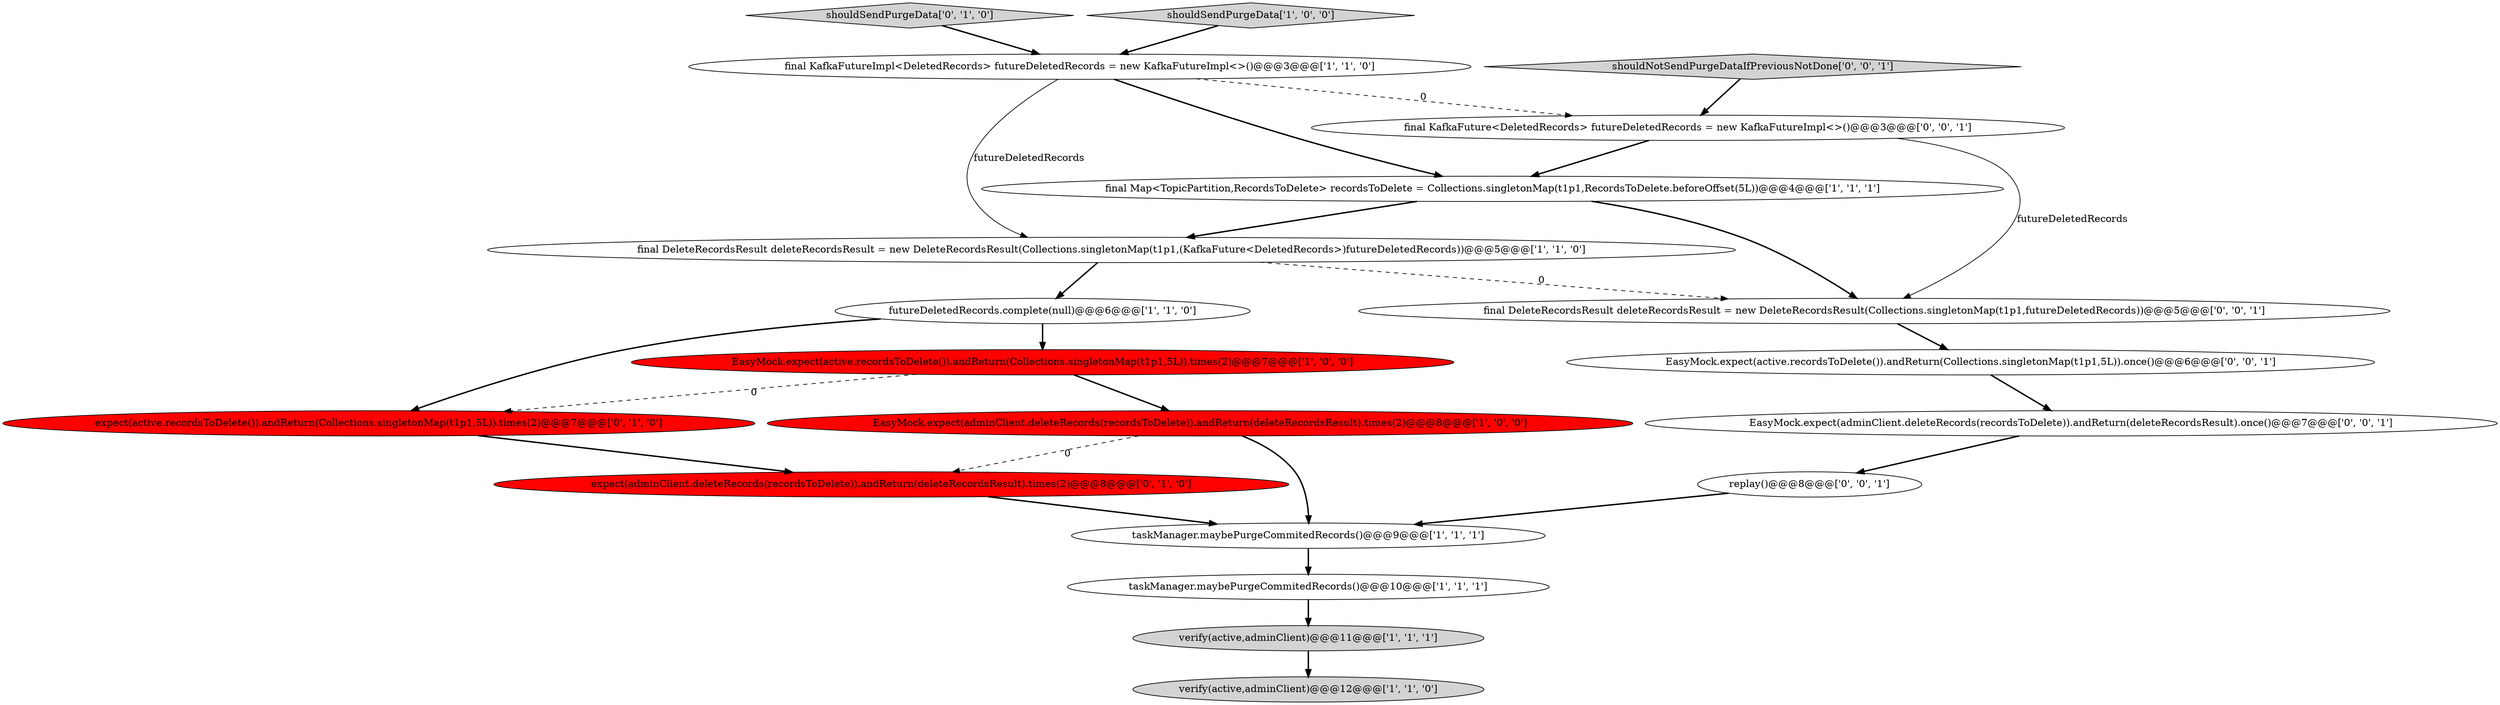 digraph {
4 [style = filled, label = "taskManager.maybePurgeCommitedRecords()@@@10@@@['1', '1', '1']", fillcolor = white, shape = ellipse image = "AAA0AAABBB1BBB"];
9 [style = filled, label = "EasyMock.expect(adminClient.deleteRecords(recordsToDelete)).andReturn(deleteRecordsResult).times(2)@@@8@@@['1', '0', '0']", fillcolor = red, shape = ellipse image = "AAA1AAABBB1BBB"];
1 [style = filled, label = "final KafkaFutureImpl<DeletedRecords> futureDeletedRecords = new KafkaFutureImpl<>()@@@3@@@['1', '1', '0']", fillcolor = white, shape = ellipse image = "AAA0AAABBB1BBB"];
2 [style = filled, label = "futureDeletedRecords.complete(null)@@@6@@@['1', '1', '0']", fillcolor = white, shape = ellipse image = "AAA0AAABBB1BBB"];
6 [style = filled, label = "taskManager.maybePurgeCommitedRecords()@@@9@@@['1', '1', '1']", fillcolor = white, shape = ellipse image = "AAA0AAABBB1BBB"];
18 [style = filled, label = "replay()@@@8@@@['0', '0', '1']", fillcolor = white, shape = ellipse image = "AAA0AAABBB3BBB"];
3 [style = filled, label = "EasyMock.expect(active.recordsToDelete()).andReturn(Collections.singletonMap(t1p1,5L)).times(2)@@@7@@@['1', '0', '0']", fillcolor = red, shape = ellipse image = "AAA1AAABBB1BBB"];
11 [style = filled, label = "shouldSendPurgeData['0', '1', '0']", fillcolor = lightgray, shape = diamond image = "AAA0AAABBB2BBB"];
10 [style = filled, label = "final Map<TopicPartition,RecordsToDelete> recordsToDelete = Collections.singletonMap(t1p1,RecordsToDelete.beforeOffset(5L))@@@4@@@['1', '1', '1']", fillcolor = white, shape = ellipse image = "AAA0AAABBB1BBB"];
12 [style = filled, label = "expect(adminClient.deleteRecords(recordsToDelete)).andReturn(deleteRecordsResult).times(2)@@@8@@@['0', '1', '0']", fillcolor = red, shape = ellipse image = "AAA1AAABBB2BBB"];
15 [style = filled, label = "EasyMock.expect(adminClient.deleteRecords(recordsToDelete)).andReturn(deleteRecordsResult).once()@@@7@@@['0', '0', '1']", fillcolor = white, shape = ellipse image = "AAA0AAABBB3BBB"];
16 [style = filled, label = "final KafkaFuture<DeletedRecords> futureDeletedRecords = new KafkaFutureImpl<>()@@@3@@@['0', '0', '1']", fillcolor = white, shape = ellipse image = "AAA0AAABBB3BBB"];
0 [style = filled, label = "verify(active,adminClient)@@@11@@@['1', '1', '1']", fillcolor = lightgray, shape = ellipse image = "AAA0AAABBB1BBB"];
17 [style = filled, label = "EasyMock.expect(active.recordsToDelete()).andReturn(Collections.singletonMap(t1p1,5L)).once()@@@6@@@['0', '0', '1']", fillcolor = white, shape = ellipse image = "AAA0AAABBB3BBB"];
7 [style = filled, label = "final DeleteRecordsResult deleteRecordsResult = new DeleteRecordsResult(Collections.singletonMap(t1p1,(KafkaFuture<DeletedRecords>)futureDeletedRecords))@@@5@@@['1', '1', '0']", fillcolor = white, shape = ellipse image = "AAA0AAABBB1BBB"];
8 [style = filled, label = "verify(active,adminClient)@@@12@@@['1', '1', '0']", fillcolor = lightgray, shape = ellipse image = "AAA0AAABBB1BBB"];
19 [style = filled, label = "shouldNotSendPurgeDataIfPreviousNotDone['0', '0', '1']", fillcolor = lightgray, shape = diamond image = "AAA0AAABBB3BBB"];
14 [style = filled, label = "final DeleteRecordsResult deleteRecordsResult = new DeleteRecordsResult(Collections.singletonMap(t1p1,futureDeletedRecords))@@@5@@@['0', '0', '1']", fillcolor = white, shape = ellipse image = "AAA0AAABBB3BBB"];
13 [style = filled, label = "expect(active.recordsToDelete()).andReturn(Collections.singletonMap(t1p1,5L)).times(2)@@@7@@@['0', '1', '0']", fillcolor = red, shape = ellipse image = "AAA1AAABBB2BBB"];
5 [style = filled, label = "shouldSendPurgeData['1', '0', '0']", fillcolor = lightgray, shape = diamond image = "AAA0AAABBB1BBB"];
10->14 [style = bold, label=""];
11->1 [style = bold, label=""];
16->10 [style = bold, label=""];
1->7 [style = solid, label="futureDeletedRecords"];
7->14 [style = dashed, label="0"];
2->3 [style = bold, label=""];
16->14 [style = solid, label="futureDeletedRecords"];
14->17 [style = bold, label=""];
3->13 [style = dashed, label="0"];
12->6 [style = bold, label=""];
10->7 [style = bold, label=""];
15->18 [style = bold, label=""];
4->0 [style = bold, label=""];
9->6 [style = bold, label=""];
2->13 [style = bold, label=""];
19->16 [style = bold, label=""];
3->9 [style = bold, label=""];
6->4 [style = bold, label=""];
5->1 [style = bold, label=""];
13->12 [style = bold, label=""];
18->6 [style = bold, label=""];
7->2 [style = bold, label=""];
1->16 [style = dashed, label="0"];
0->8 [style = bold, label=""];
17->15 [style = bold, label=""];
9->12 [style = dashed, label="0"];
1->10 [style = bold, label=""];
}
